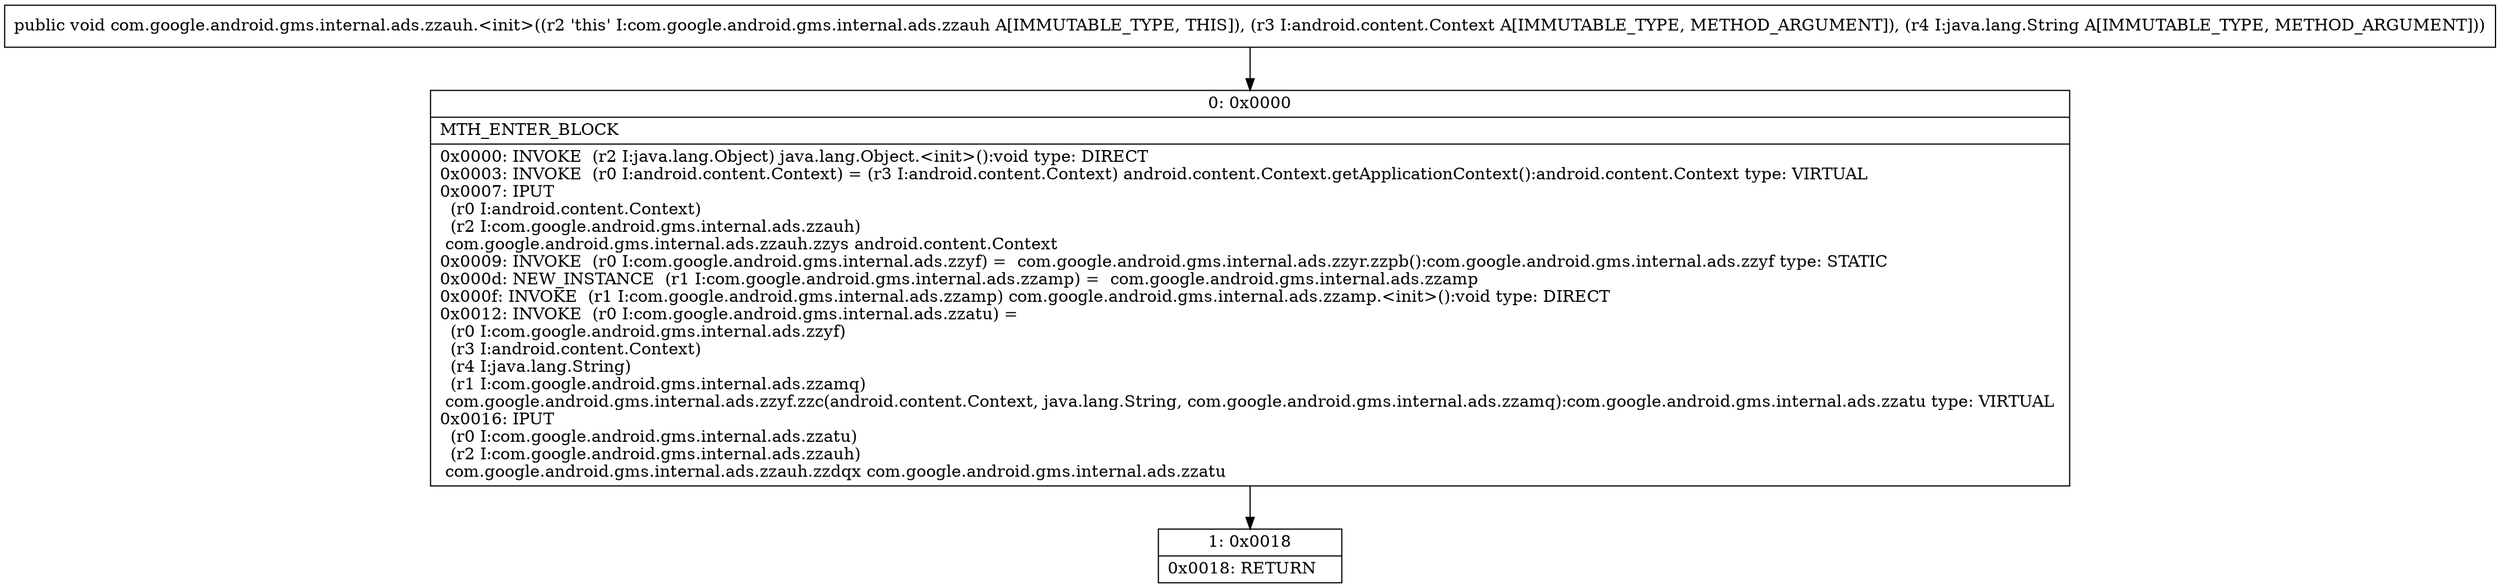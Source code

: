 digraph "CFG forcom.google.android.gms.internal.ads.zzauh.\<init\>(Landroid\/content\/Context;Ljava\/lang\/String;)V" {
Node_0 [shape=record,label="{0\:\ 0x0000|MTH_ENTER_BLOCK\l|0x0000: INVOKE  (r2 I:java.lang.Object) java.lang.Object.\<init\>():void type: DIRECT \l0x0003: INVOKE  (r0 I:android.content.Context) = (r3 I:android.content.Context) android.content.Context.getApplicationContext():android.content.Context type: VIRTUAL \l0x0007: IPUT  \l  (r0 I:android.content.Context)\l  (r2 I:com.google.android.gms.internal.ads.zzauh)\l com.google.android.gms.internal.ads.zzauh.zzys android.content.Context \l0x0009: INVOKE  (r0 I:com.google.android.gms.internal.ads.zzyf) =  com.google.android.gms.internal.ads.zzyr.zzpb():com.google.android.gms.internal.ads.zzyf type: STATIC \l0x000d: NEW_INSTANCE  (r1 I:com.google.android.gms.internal.ads.zzamp) =  com.google.android.gms.internal.ads.zzamp \l0x000f: INVOKE  (r1 I:com.google.android.gms.internal.ads.zzamp) com.google.android.gms.internal.ads.zzamp.\<init\>():void type: DIRECT \l0x0012: INVOKE  (r0 I:com.google.android.gms.internal.ads.zzatu) = \l  (r0 I:com.google.android.gms.internal.ads.zzyf)\l  (r3 I:android.content.Context)\l  (r4 I:java.lang.String)\l  (r1 I:com.google.android.gms.internal.ads.zzamq)\l com.google.android.gms.internal.ads.zzyf.zzc(android.content.Context, java.lang.String, com.google.android.gms.internal.ads.zzamq):com.google.android.gms.internal.ads.zzatu type: VIRTUAL \l0x0016: IPUT  \l  (r0 I:com.google.android.gms.internal.ads.zzatu)\l  (r2 I:com.google.android.gms.internal.ads.zzauh)\l com.google.android.gms.internal.ads.zzauh.zzdqx com.google.android.gms.internal.ads.zzatu \l}"];
Node_1 [shape=record,label="{1\:\ 0x0018|0x0018: RETURN   \l}"];
MethodNode[shape=record,label="{public void com.google.android.gms.internal.ads.zzauh.\<init\>((r2 'this' I:com.google.android.gms.internal.ads.zzauh A[IMMUTABLE_TYPE, THIS]), (r3 I:android.content.Context A[IMMUTABLE_TYPE, METHOD_ARGUMENT]), (r4 I:java.lang.String A[IMMUTABLE_TYPE, METHOD_ARGUMENT])) }"];
MethodNode -> Node_0;
Node_0 -> Node_1;
}

